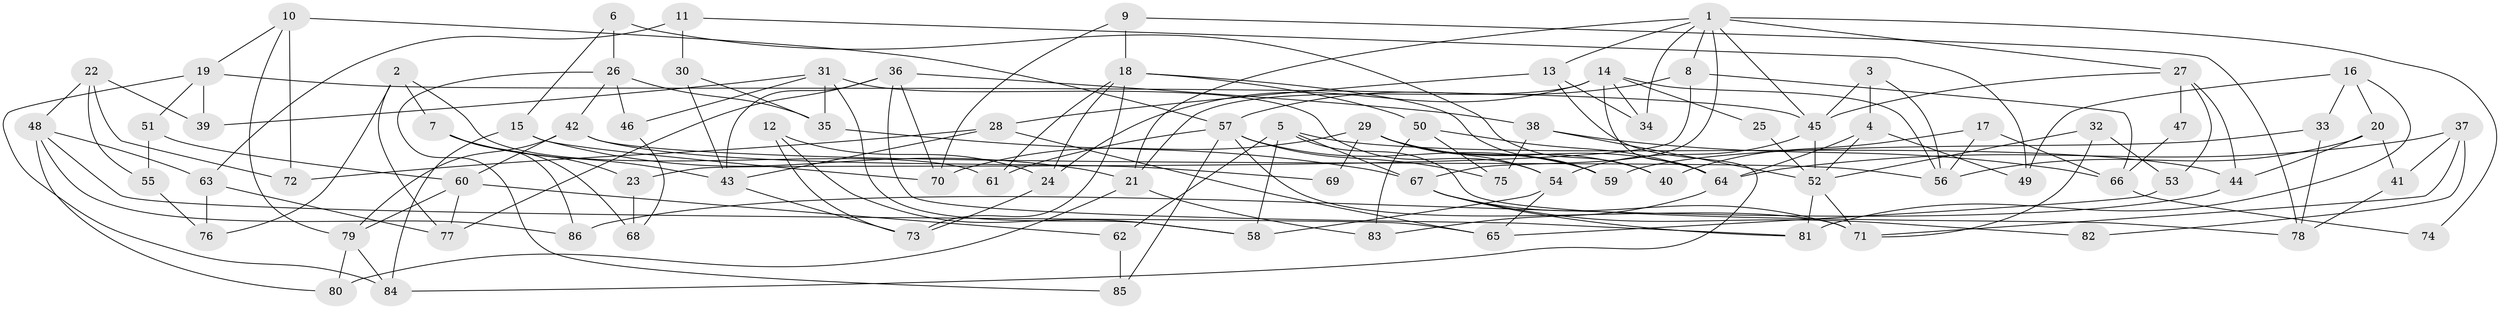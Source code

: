 // coarse degree distribution, {11: 0.01818181818181818, 5: 0.23636363636363636, 3: 0.2, 6: 0.10909090909090909, 8: 0.05454545454545454, 7: 0.07272727272727272, 4: 0.18181818181818182, 2: 0.07272727272727272, 9: 0.05454545454545454}
// Generated by graph-tools (version 1.1) at 2025/41/03/06/25 10:41:58]
// undirected, 86 vertices, 172 edges
graph export_dot {
graph [start="1"]
  node [color=gray90,style=filled];
  1;
  2;
  3;
  4;
  5;
  6;
  7;
  8;
  9;
  10;
  11;
  12;
  13;
  14;
  15;
  16;
  17;
  18;
  19;
  20;
  21;
  22;
  23;
  24;
  25;
  26;
  27;
  28;
  29;
  30;
  31;
  32;
  33;
  34;
  35;
  36;
  37;
  38;
  39;
  40;
  41;
  42;
  43;
  44;
  45;
  46;
  47;
  48;
  49;
  50;
  51;
  52;
  53;
  54;
  55;
  56;
  57;
  58;
  59;
  60;
  61;
  62;
  63;
  64;
  65;
  66;
  67;
  68;
  69;
  70;
  71;
  72;
  73;
  74;
  75;
  76;
  77;
  78;
  79;
  80;
  81;
  82;
  83;
  84;
  85;
  86;
  1 -- 13;
  1 -- 27;
  1 -- 8;
  1 -- 21;
  1 -- 34;
  1 -- 45;
  1 -- 67;
  1 -- 74;
  2 -- 7;
  2 -- 77;
  2 -- 61;
  2 -- 76;
  3 -- 45;
  3 -- 4;
  3 -- 56;
  4 -- 52;
  4 -- 64;
  4 -- 49;
  5 -- 58;
  5 -- 78;
  5 -- 44;
  5 -- 62;
  5 -- 67;
  6 -- 26;
  6 -- 40;
  6 -- 15;
  7 -- 43;
  7 -- 86;
  7 -- 23;
  7 -- 68;
  8 -- 57;
  8 -- 23;
  8 -- 66;
  9 -- 18;
  9 -- 78;
  9 -- 70;
  10 -- 19;
  10 -- 79;
  10 -- 57;
  10 -- 72;
  11 -- 49;
  11 -- 63;
  11 -- 30;
  12 -- 73;
  12 -- 24;
  12 -- 58;
  13 -- 34;
  13 -- 28;
  13 -- 84;
  14 -- 21;
  14 -- 56;
  14 -- 24;
  14 -- 25;
  14 -- 34;
  14 -- 64;
  15 -- 70;
  15 -- 21;
  15 -- 84;
  16 -- 20;
  16 -- 81;
  16 -- 33;
  16 -- 49;
  17 -- 66;
  17 -- 56;
  17 -- 40;
  18 -- 50;
  18 -- 73;
  18 -- 24;
  18 -- 59;
  18 -- 61;
  19 -- 84;
  19 -- 45;
  19 -- 39;
  19 -- 51;
  20 -- 56;
  20 -- 44;
  20 -- 41;
  21 -- 80;
  21 -- 83;
  22 -- 48;
  22 -- 39;
  22 -- 55;
  22 -- 72;
  23 -- 68;
  24 -- 73;
  25 -- 52;
  26 -- 85;
  26 -- 46;
  26 -- 35;
  26 -- 42;
  27 -- 53;
  27 -- 45;
  27 -- 44;
  27 -- 47;
  28 -- 72;
  28 -- 43;
  28 -- 65;
  29 -- 70;
  29 -- 59;
  29 -- 40;
  29 -- 54;
  29 -- 64;
  29 -- 69;
  30 -- 35;
  30 -- 43;
  31 -- 35;
  31 -- 54;
  31 -- 39;
  31 -- 46;
  31 -- 58;
  32 -- 71;
  32 -- 52;
  32 -- 53;
  33 -- 59;
  33 -- 78;
  35 -- 67;
  36 -- 38;
  36 -- 81;
  36 -- 43;
  36 -- 70;
  36 -- 77;
  37 -- 64;
  37 -- 71;
  37 -- 41;
  37 -- 82;
  38 -- 52;
  38 -- 75;
  38 -- 66;
  41 -- 78;
  42 -- 79;
  42 -- 56;
  42 -- 60;
  42 -- 69;
  43 -- 73;
  44 -- 86;
  45 -- 54;
  45 -- 52;
  46 -- 68;
  47 -- 66;
  48 -- 65;
  48 -- 80;
  48 -- 63;
  48 -- 86;
  50 -- 64;
  50 -- 83;
  50 -- 75;
  51 -- 60;
  51 -- 55;
  52 -- 71;
  52 -- 81;
  53 -- 65;
  54 -- 58;
  54 -- 65;
  55 -- 76;
  57 -- 61;
  57 -- 59;
  57 -- 71;
  57 -- 75;
  57 -- 85;
  60 -- 77;
  60 -- 62;
  60 -- 79;
  62 -- 85;
  63 -- 76;
  63 -- 77;
  64 -- 83;
  66 -- 74;
  67 -- 71;
  67 -- 81;
  67 -- 82;
  79 -- 84;
  79 -- 80;
}
